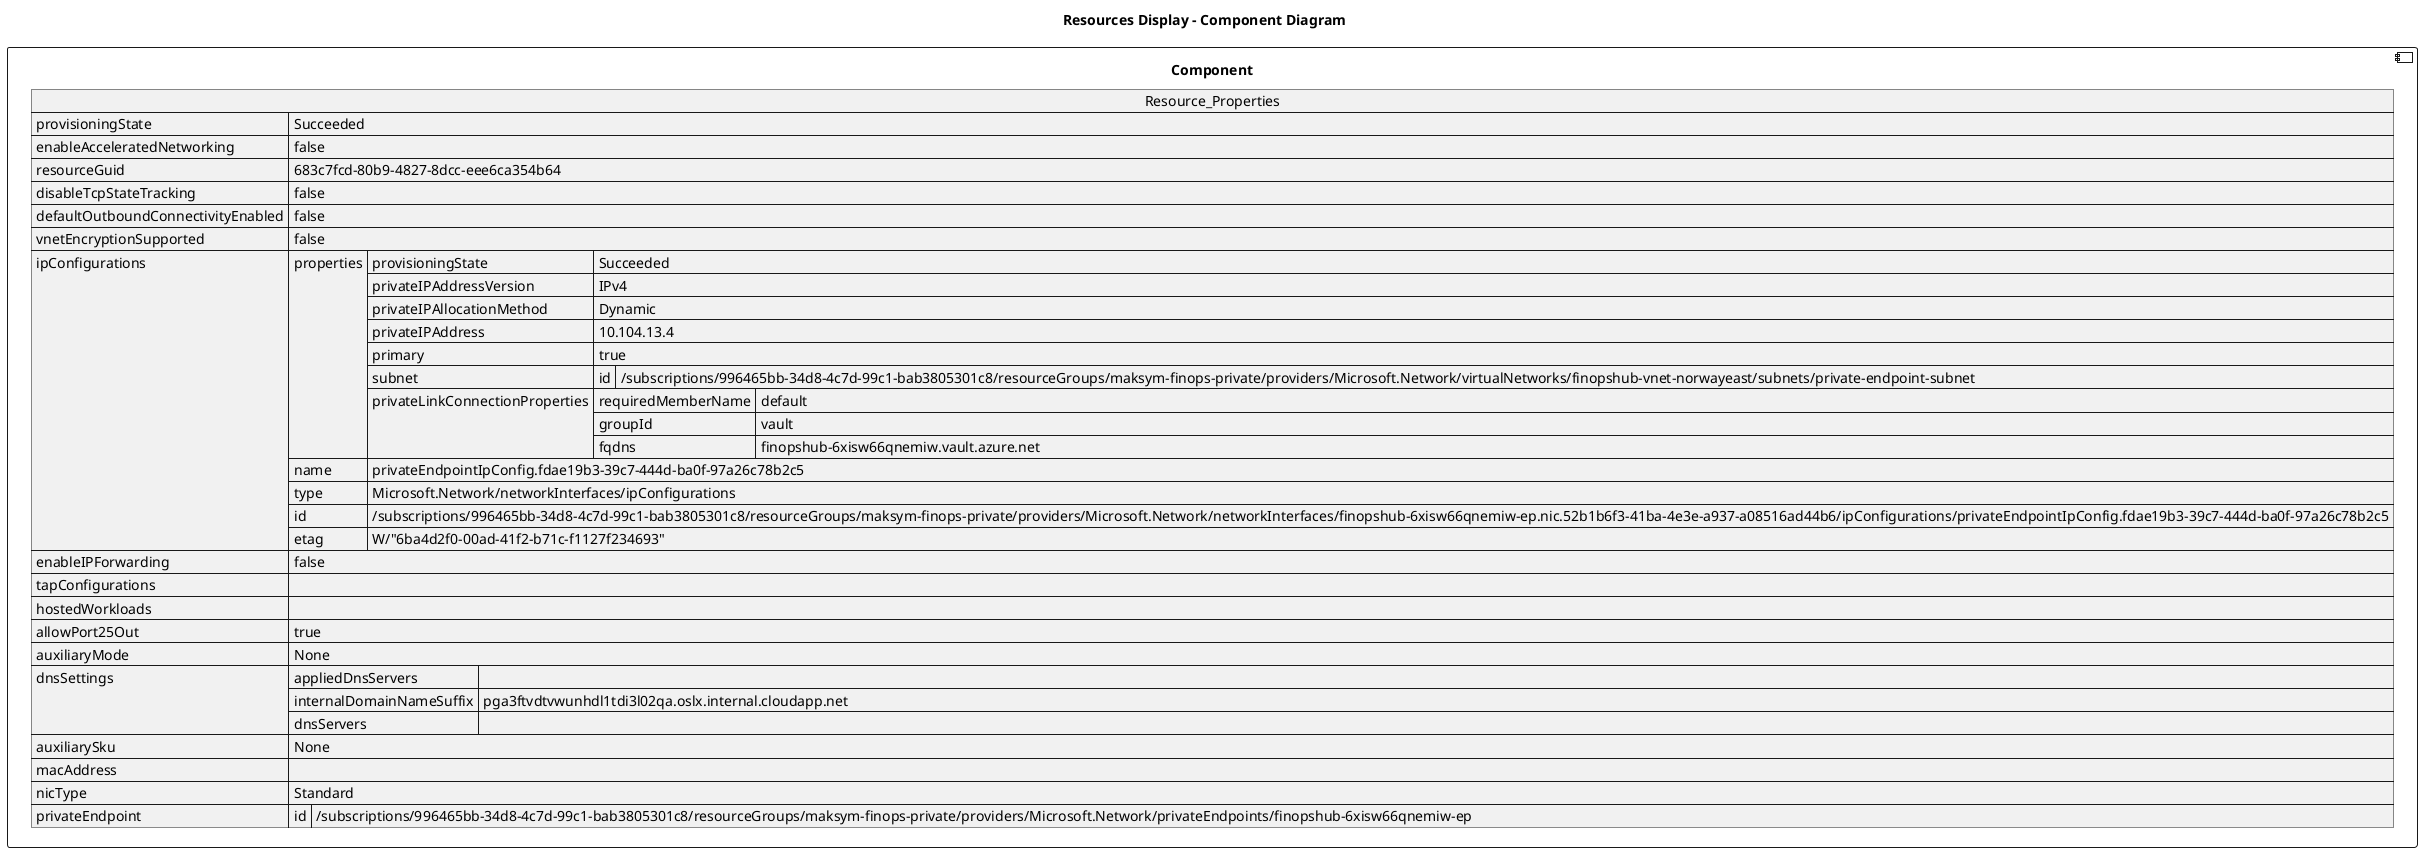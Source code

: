 @startuml

title Resources Display - Component Diagram

component Component {

json  Resource_Properties {
  "provisioningState": "Succeeded",
  "enableAcceleratedNetworking": false,
  "resourceGuid": "683c7fcd-80b9-4827-8dcc-eee6ca354b64",
  "disableTcpStateTracking": false,
  "defaultOutboundConnectivityEnabled": false,
  "vnetEncryptionSupported": false,
  "ipConfigurations": [
    {
      "properties": {
        "provisioningState": "Succeeded",
        "privateIPAddressVersion": "IPv4",
        "privateIPAllocationMethod": "Dynamic",
        "privateIPAddress": "10.104.13.4",
        "primary": true,
        "subnet": {
          "id": "/subscriptions/996465bb-34d8-4c7d-99c1-bab3805301c8/resourceGroups/maksym-finops-private/providers/Microsoft.Network/virtualNetworks/finopshub-vnet-norwayeast/subnets/private-endpoint-subnet"
        },
        "privateLinkConnectionProperties": {
          "requiredMemberName": "default",
          "groupId": "vault",
          "fqdns": [
            "finopshub-6xisw66qnemiw.vault.azure.net"
          ]
        }
      },
      "name": "privateEndpointIpConfig.fdae19b3-39c7-444d-ba0f-97a26c78b2c5",
      "type": "Microsoft.Network/networkInterfaces/ipConfigurations",
      "id": "/subscriptions/996465bb-34d8-4c7d-99c1-bab3805301c8/resourceGroups/maksym-finops-private/providers/Microsoft.Network/networkInterfaces/finopshub-6xisw66qnemiw-ep.nic.52b1b6f3-41ba-4e3e-a937-a08516ad44b6/ipConfigurations/privateEndpointIpConfig.fdae19b3-39c7-444d-ba0f-97a26c78b2c5",
      "etag": "W/\"6ba4d2f0-00ad-41f2-b71c-f1127f234693\""
    }
  ],
  "enableIPForwarding": false,
  "tapConfigurations": [],
  "hostedWorkloads": [],
  "allowPort25Out": true,
  "auxiliaryMode": "None",
  "dnsSettings": {
    "appliedDnsServers": [],
    "internalDomainNameSuffix": "pga3ftvdtvwunhdl1tdi3l02qa.oslx.internal.cloudapp.net",
    "dnsServers": []
  },
  "auxiliarySku": "None",
  "macAddress": "",
  "nicType": "Standard",
  "privateEndpoint": {
    "id": "/subscriptions/996465bb-34d8-4c7d-99c1-bab3805301c8/resourceGroups/maksym-finops-private/providers/Microsoft.Network/privateEndpoints/finopshub-6xisw66qnemiw-ep"
  }
}
}
@enduml
